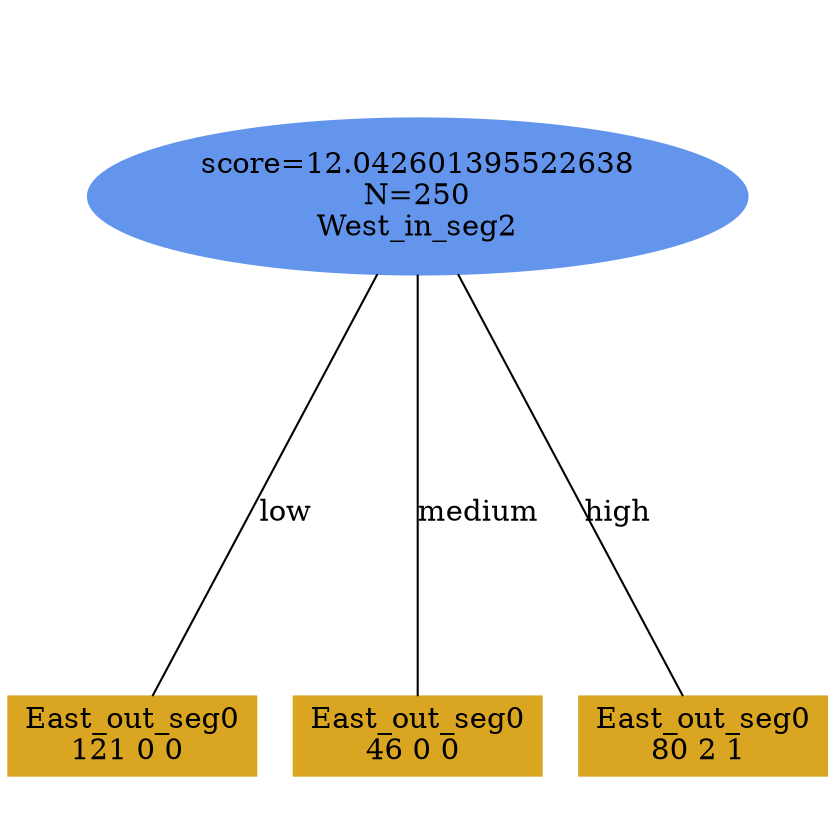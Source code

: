digraph "DD" {
size = "7.5,10"
ratio=1.0;
center = true;
edge [dir = none];
{ rank = same; node [shape=ellipse, style=filled, color=cornflowerblue];"1503" [label="score=12.042601395522638\nN=250\nWest_in_seg2"];}
{ rank = same; node [shape=box, style=filled, color=goldenrod];"1504" [label="East_out_seg0\n121 0 0 "];}
{ rank = same; node [shape=box, style=filled, color=goldenrod];"1505" [label="East_out_seg0\n46 0 0 "];}
{ rank = same; node [shape=box, style=filled, color=goldenrod];"1506" [label="East_out_seg0\n80 2 1 "];}
"1503" -> "1504" [label = "low"];
"1503" -> "1505" [label = "medium"];
"1503" -> "1506" [label = "high"];

}